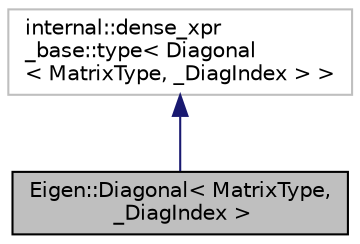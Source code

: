 digraph "Eigen::Diagonal&lt; MatrixType, _DiagIndex &gt;"
{
  edge [fontname="Helvetica",fontsize="10",labelfontname="Helvetica",labelfontsize="10"];
  node [fontname="Helvetica",fontsize="10",shape=record];
  Node1 [label="Eigen::Diagonal\< MatrixType,\l _DiagIndex \>",height=0.2,width=0.4,color="black", fillcolor="grey75", style="filled", fontcolor="black"];
  Node2 -> Node1 [dir="back",color="midnightblue",fontsize="10",style="solid",fontname="Helvetica"];
  Node2 [label="internal::dense_xpr\l_base::type\< Diagonal\l\< MatrixType, _DiagIndex \> \>",height=0.2,width=0.4,color="grey75", fillcolor="white", style="filled"];
}
